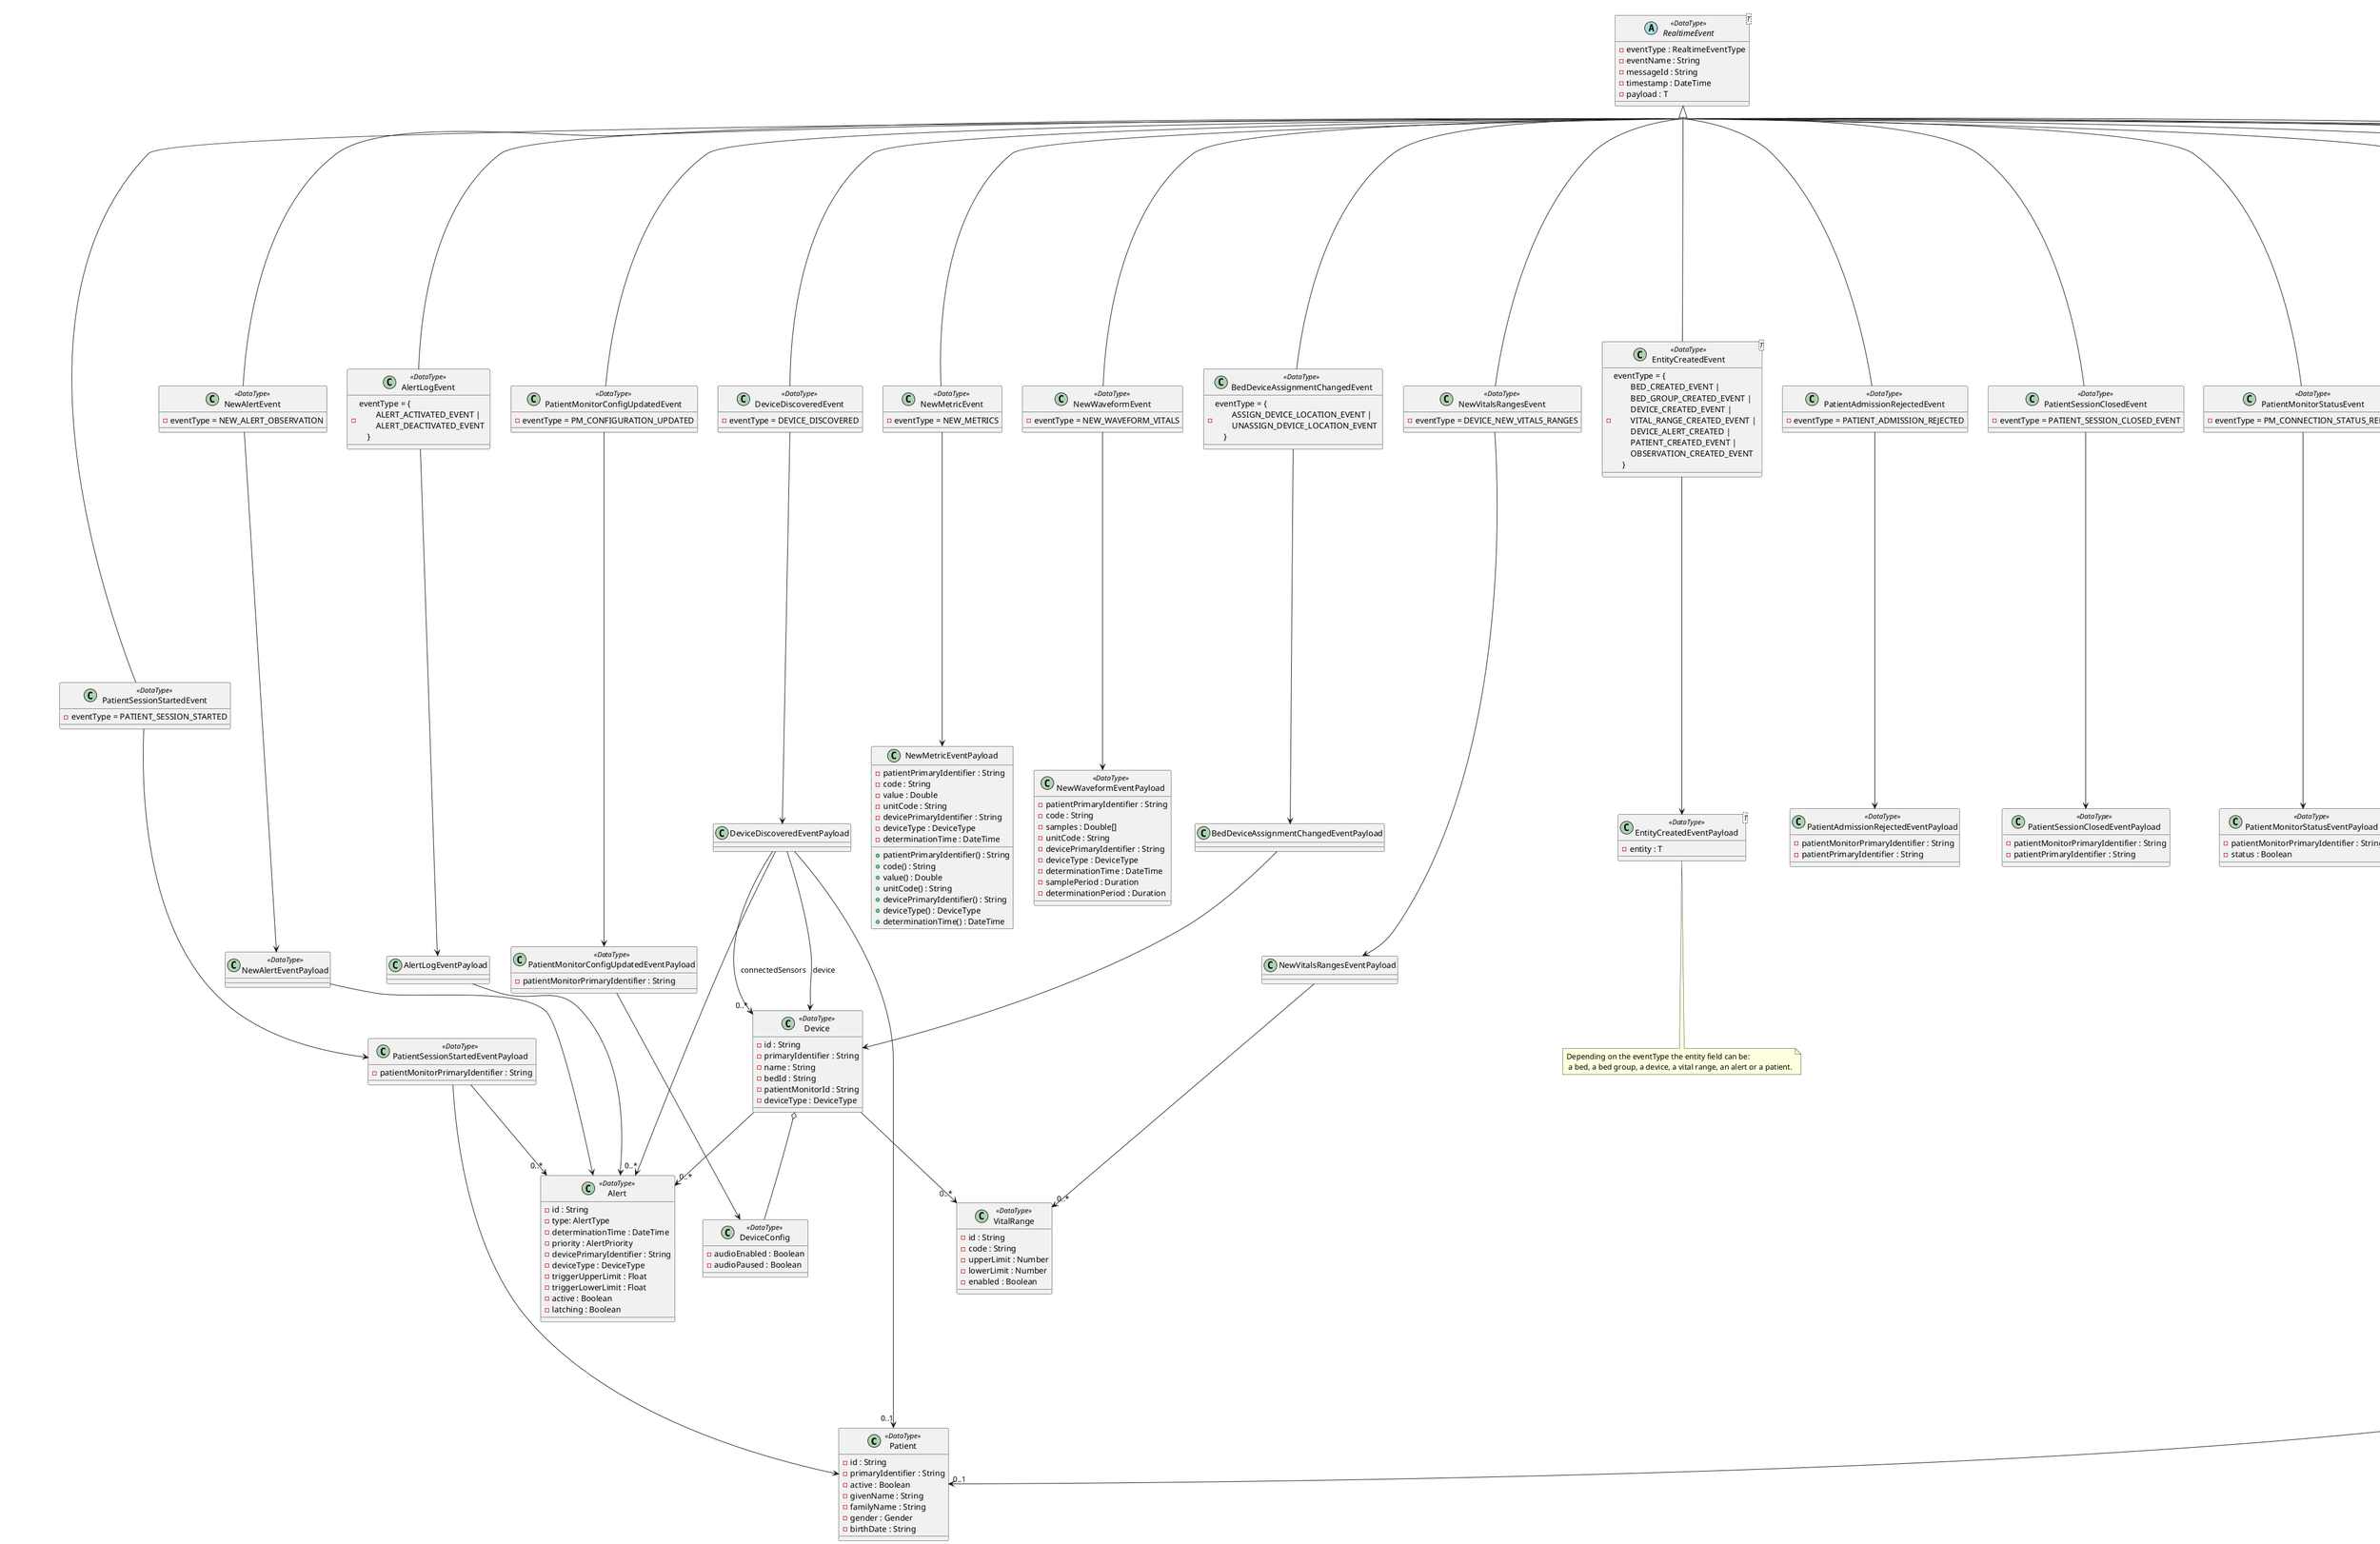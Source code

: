 @startuml Android SDK - Class diagram (Models)

skinparam groupInheritance 2


class Patient  <<DataType>> {
    - id : String
    - primaryIdentifier : String
    - active : Boolean
    - givenName : String
    - familyName : String
    - gender : Gender
    - birthDate : String
}

enum Gender <<DataType>> {
    MALE
    FEMALE
    OTHER
    UNKNOWN
}

class BedGroup <<DataType>> {
    - id : String
    - name : String
    - description : String
}

class Bed <<DataType>> {
    - id : String
    - name : String
}

' TODO: IS THIS BE NECESSARY?
class FullBed <<DataType>>
note left: Beds only include patients or encounters\n when retrieved via bed api

class Device <<DataType>> {
    - id : String
    - primaryIdentifier : String
    - name : String
    - bedId : String
    - patientMonitorId : String
    - deviceType : DeviceType
}

class DeviceConfig <<DataType>> {
    - audioEnabled : Boolean
    - audioPaused : Boolean
}

enum DeviceType <<DataType>> {
    PM
    ANNE_CHEST
    ANNE_LIMB
    NONIN
    THERMOMETER
    BP_MONITOR
    ADAM
}

class VitalRange <<DataType>> {
    - id : String
    - code : String
    - upperLimit : Number
    - lowerLimit : Number
    - enabled : Boolean
}

class Encounter <<DataType>> {
    - patientId : String
    - deviceId : String
    - status : EncounterStatus
    - startTime : DateTime
    - endTime : DateTime
}

class Alert <<DataType>> {
    - id : String
    - type: AlertType
    - determinationTime : DateTime
    - priority : AlertPriority
    - devicePrimaryIdentifier : String
    - deviceType : DeviceType
    - triggerUpperLimit : Float
    - triggerLowerLimit : Float
    - active : Boolean
    - latching : Boolean
}

class AuditEntry <<DataType>> {
    - id : String
    - eventName : String
    - timestamp : DateTime
    - data : String
}

BedGroup o-- "0..*" Bed
Device o-- DeviceConfig
Device --> "0..*" Alert
Device --> "0..*" VitalRange
Bed <|-- FullBed
FullBed --> "0..1" Patient
FullBed --> "0..1" Encounter


' ---------------------------------------------
' Realtime models
' ---------------------------------------------

abstract RealtimeEvent<T> <<DataType>> {
    - eventType : RealtimeEventType
    - eventName : String
    - messageId : String
    - timestamp : DateTime
    - payload : T

    ' TODO: WHAT TO DO WITH PAYLOAD
}

enum RealtimeEventType <<DataType>> {
    NEW_METRICS
    NEW_WAVEFORM_VITALS
    NEW_ALERT_OBSERVATION
    DEVICE_DISCOVERED
    DEVICE_NEW_VITALS_RANGES
    PATIENT_ADMISSION_REJECTED
    PATIENT_SESSION_CLOSED_EVENT
    PATIENT_SESSION_STARTED
    PM_CONFIGURATION_UPDATED
    PM_CONNECTION_STATUS_REPORT
    SENSOR_REMOVED_EVENT

    BED_CREATED_EVENT
    BED_UPDATED_EVENT
    BED_DELETED_EVENT
    BED_GROUP_CREATED_EVENT
    BED_GROUP_UPDATED_EVENT
    BED_GROUP_DELETED_EVENT
    BED_ASSIGNED_TO_GROUP_EVENT
    BED_REMOVED_FROM_GROUP_EVENT
    DEVICE_CREATED_EVENT
    DEVICE_DELETED_EVENT
    DEVICE_UPDATED_EVENT
    ASSIGN_DEVICE_LOCATION_EVENT
    UNASSIGN_DEVICE_LOCATION_EVENT
    VITAL_RANGE_CREATED_EVENT
    VITAL_RANGE_DELETED_EVENT
    DEVICE_ALERT_CREATED
    DEVICE_ALERT_UPDATED
    DEVICE_ALERT_DELETED
    MULTIPLE_DEVICE_ALERTS_UPDATED
    PATIENT_CREATED_EVENT
    UPDATE_PATIENT_INFO_EVENT
    PATIENT_DELETED_EVENT
    OBSERVATION_CREATED_EVENT
    OBSERVATION_DELETED_EVENT
    MULTIPLE_OBSERVATIONS_UPDATED
    ALERT_ACTIVATED_EVENT
    ALERT_DEACTIVATED_EVENT
    PATIENT_ENCOUNTER_PLANNED
    PATIENT_ENCOUNTER_STARTED
    PATIENT_ENCOUNTER_CANCELLED
    PATIENT_ENCOUNTER_COMPLETED
}


class NewMetricEvent <<DataType>> {
    - eventType = NEW_METRICS
}

class NewMetricEventPayload {
    - patientPrimaryIdentifier : String
    - code : String
    - value : Double
    - unitCode : String
    - devicePrimaryIdentifier : String
    - deviceType : DeviceType
    - determinationTime : DateTime

    + patientPrimaryIdentifier() : String
    + code() : String
    + value() : Double
    + unitCode() : String
    + devicePrimaryIdentifier() : String
    + deviceType() : DeviceType
    + determinationTime() : DateTime
}

RealtimeEvent <|-- NewMetricEvent
NewMetricEvent --> NewMetricEventPayload


class NewWaveformEvent <<DataType>> {
    - eventType = NEW_WAVEFORM_VITALS
}

class NewWaveformEventPayload <<DataType>> {
    - patientPrimaryIdentifier : String
    - code : String
    - samples : Double[]
    - unitCode : String
    - devicePrimaryIdentifier : String
    - deviceType : DeviceType
    - determinationTime : DateTime
    - samplePeriod : Duration
    - determinationPeriod : Duration
}

RealtimeEvent <|-- NewWaveformEvent
NewWaveformEvent --> NewWaveformEventPayload


class NewAlertEvent <<DataType>> {
    - eventType = NEW_ALERT_OBSERVATION
}

class NewAlertEventPayload <<DataType>>

RealtimeEvent <|-- NewAlertEvent
NewAlertEvent --> NewAlertEventPayload
NewAlertEventPayload --> Alert


class DeviceDiscoveredEvent <<DataType>> {
    - eventType = DEVICE_DISCOVERED
}

RealtimeEvent <|-- DeviceDiscoveredEvent
DeviceDiscoveredEvent --> DeviceDiscoveredEventPayload
DeviceDiscoveredEventPayload --> Device : device
DeviceDiscoveredEventPayload --> "0..*" Device : connectedSensors
DeviceDiscoveredEventPayload --> "0..1" Patient
DeviceDiscoveredEventPayload --> "0..*" Alert


class NewVitalsRangesEvent <<DataType>> {
    - eventType = DEVICE_NEW_VITALS_RANGES
}

RealtimeEvent <|-- NewVitalsRangesEvent
NewVitalsRangesEvent --> NewVitalsRangesEventPayload
NewVitalsRangesEventPayload --> "0..*" VitalRange


class PatientAdmissionRejectedEvent <<DataType>> {
    - eventType = PATIENT_ADMISSION_REJECTED
}

class PatientAdmissionRejectedEventPayload <<DataType>> {
    - patientMonitorPrimaryIdentifier : String
    - patientPrimaryIdentifier : String
}

RealtimeEvent <|-- PatientAdmissionRejectedEvent
PatientAdmissionRejectedEvent --> PatientAdmissionRejectedEventPayload


class PatientSessionClosedEvent <<DataType>> {
    - eventType = PATIENT_SESSION_CLOSED_EVENT
}

class PatientSessionClosedEventPayload <<DataType>> {
    - patientMonitorPrimaryIdentifier : String
    - patientPrimaryIdentifier : String
}

RealtimeEvent <|-- PatientSessionClosedEvent
PatientSessionClosedEvent --> PatientSessionClosedEventPayload


class PatientSessionStartedEvent <<DataType>> {
    - eventType = PATIENT_SESSION_STARTED
}

class PatientSessionStartedEventPayload <<DataType>> {
    - patientMonitorPrimaryIdentifier : String
}

RealtimeEvent <|-- PatientSessionStartedEvent
PatientSessionStartedEvent --> PatientSessionStartedEventPayload
PatientSessionStartedEventPayload --> Patient
PatientSessionStartedEventPayload --> "0..*" Alert


class PatientMonitorConfigUpdatedEvent <<DataType>> {
    - eventType = PM_CONFIGURATION_UPDATED
}

class PatientMonitorConfigUpdatedEventPayload <<DataType>> {
    - patientMonitorPrimaryIdentifier : String
}

RealtimeEvent <|-- PatientMonitorConfigUpdatedEvent
PatientMonitorConfigUpdatedEvent --> PatientMonitorConfigUpdatedEventPayload
PatientMonitorConfigUpdatedEventPayload --> DeviceConfig


class PatientMonitorStatusEvent <<DataType>> {
    - eventType = PM_CONNECTION_STATUS_REPORT
}

class PatientMonitorStatusEventPayload <<DataType>> {
    - patientMonitorPrimaryIdentifier : String
    - status : Boolean
}

RealtimeEvent <|-- PatientMonitorStatusEvent
PatientMonitorStatusEvent --> PatientMonitorStatusEventPayload


class SensorRemovedEvent <<DataType>> {
    - eventType = SENSOR_REMOVED_EVENT
}

class SensorRemovedEventPayload <<DataType>> {
    - patientMonitorPrimaryIdentifier : String
    - patientPrimaryIdentifier : String
    - determinationTime : DateTime
}

RealtimeEvent <|-- SensorRemovedEvent
SensorRemovedEvent --> SensorRemovedEventPayload


class EntityCreatedEvent<T> <<DataType>> {
    - eventType = { \n\
        BED_CREATED_EVENT | \n\
        BED_GROUP_CREATED_EVENT | \n\
        DEVICE_CREATED_EVENT | \n\
        VITAL_RANGE_CREATED_EVENT | \n\
        DEVICE_ALERT_CREATED | \n\
        PATIENT_CREATED_EVENT | \n\
        OBSERVATION_CREATED_EVENT \n\
    }
}

class EntityCreatedEventPayload<T> <<DataType>> {
    - entity : T
}
note bottom: Depending on the eventType the entity field can be:\n a bed, a bed group, a device, a vital range, an alert or a patient.

RealtimeEvent <|-- EntityCreatedEvent
EntityCreatedEvent --> EntityCreatedEventPayload


class EntityUpdatedEvent<T> <<DataType>> {
    - eventType = { \n\
        BED_UPDATED_EVENT | \n\
        BED_GROUP_UPDATED_EVENT | \n\
        DEVICE_UPDATED_EVENT | \n\
        DEVICE_ALERT_UPDATED | \n\
        UPDATE_PATIENT_INFO_EVENT \n\
    }
}

class EntityUpdatedEventPayload<T> <<DataType>> {
    - entity : T
}
note bottom: Depending on the eventType the entity field can be:\n a bed, a bed group, a device, an alert or a patient.

RealtimeEvent <|-- EntityUpdatedEvent
EntityUpdatedEvent --> EntityUpdatedEventPayload


class EntityDeletedEvent<T> <<DataType>> {
    - eventType = { \n\
        BED_DELETED_EVENT | \n\
        BED_GROUP_DELETED_EVENT | \n\
        DEVICE_DELETED_EVENT | \n\
        VITAL_RANGE_DELETED_EVENT | \n\
        DEVICE_ALERT_DELETED | \n\
        PATIENT_DELETED_EVENT | \n\
        OBSERVATION_DELETED_EVENT \n\
    }
}

class EntityDeletedEventPayload<T> <<DataType>> {
    - entity : T
}
note bottom: Depending on the eventType the entity field can be:\n a bed, a bed group, a device, a vital range, an alert or a patient.

RealtimeEvent <|-- EntityDeletedEvent
EntityDeletedEvent --> EntityDeletedEventPayload


class BedGroupAssignmentChangedEvent <<DataType>> {
    - eventType = { \n\
        BED_ASSIGNED_TO_GROUP_EVENT | \n\
        BED_REMOVED_FROM_GROUP_EVENT \n\
    }
}

class BedGroupAssignmentChangedEventPayload

RealtimeEvent <|-- BedGroupAssignmentChangedEvent
BedGroupAssignmentChangedEvent --> BedGroupAssignmentChangedEventPayload
BedGroupAssignmentChangedEventPayload --> BedGroup
BedGroupAssignmentChangedEventPayload --> Bed


class BedDeviceAssignmentChangedEvent <<DataType>> {
    - eventType = { \n\
        ASSIGN_DEVICE_LOCATION_EVENT | \n\
        UNASSIGN_DEVICE_LOCATION_EVENT \n\
    }
}

class BedDeviceAssignmentChangedEventPayload

RealtimeEvent <|-- BedDeviceAssignmentChangedEvent
BedDeviceAssignmentChangedEvent --> BedDeviceAssignmentChangedEventPayload
BedDeviceAssignmentChangedEventPayload --> Device


class MultipleAlertsUpdatedEvent <<DataType>> {
    - eventType = { \n\
        MULTIPLE_DEVICE_ALERTS_UPDATED | \n\
        MULTIPLE_OBSERVATIONS_UPDATED \n\
    }
}

class MultipleAlertsUpdatedEventPayload {
    - patientMonitorId : String
}

RealtimeEvent <|-- MultipleAlertsUpdatedEvent
MultipleAlertsUpdatedEvent --> MultipleAlertsUpdatedEventPayload


class AlertLogEvent <<DataType>> {
    - eventType = { \n\
        ALERT_ACTIVATED_EVENT | \n\
        ALERT_DEACTIVATED_EVENT \n\
    }
}

class AlertLogEventPayload

RealtimeEvent <|-- AlertLogEvent
AlertLogEvent --> AlertLogEventPayload
AlertLogEventPayload --> Alert


class PatientEncounterEvent <<DataType>> {
    - eventType = { \n\
        PATIENT_ENCOUNTER_PLANNED | \n\
        PATIENT_ENCOUNTER_STARTED | \n\
        PATIENT_ENCOUNTER_CANCELLED | \n\
        PATIENT_ENCOUNTER_COMPLETED \n\
    }
}

class PatientEncounterEventPayload

RealtimeEvent <|-- PatientEncounterEvent
PatientEncounterEvent --> PatientEncounterEventPayload
PatientEncounterEventPayload --> Encounter

@enduml